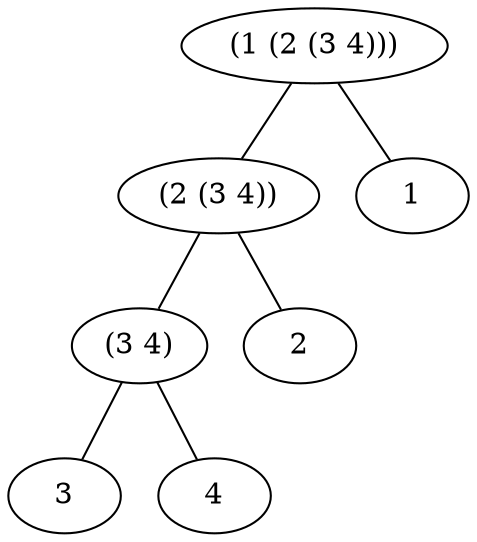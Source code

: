 #!/usr/bin/env dot
digraph G {
        edge [dir="none"]
        1234 [label="(1 (2 (3 4)))"]
        234 [label="(2 (3 4))"]
        34 [label="(3 4)"]
        1
        2
        3
        4
        1234 -> 1
        1234 -> 234
        234 -> 2
        234 -> 34
        34 -> 3
        34 -> 4
}
